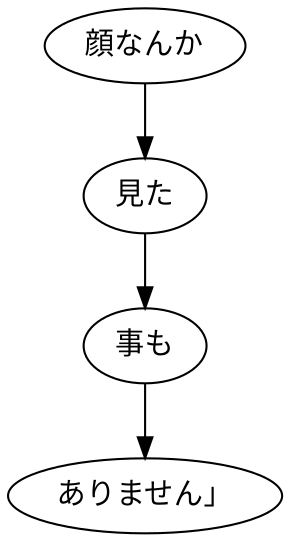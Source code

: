 digraph graph7310 {
	node0 [label="顔なんか"];
	node1 [label="見た"];
	node2 [label="事も"];
	node3 [label="ありません」"];
	node0 -> node1;
	node1 -> node2;
	node2 -> node3;
}
